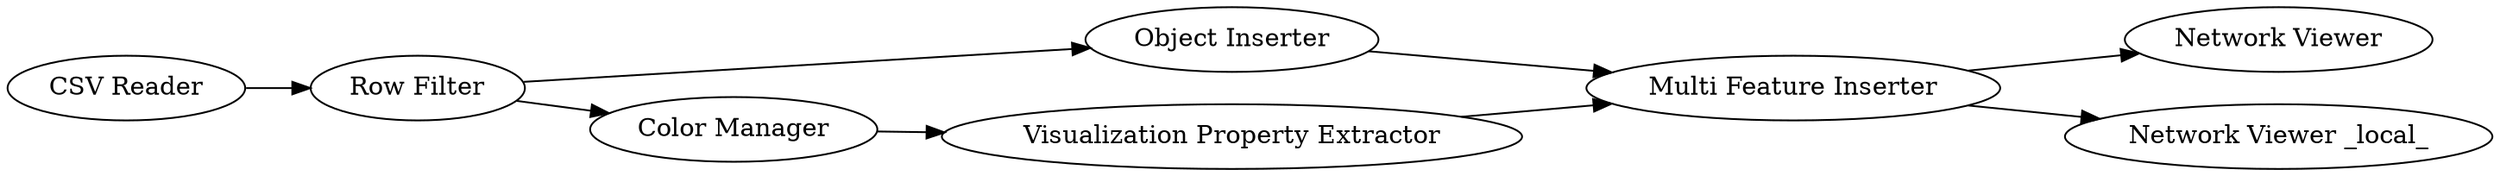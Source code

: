 digraph {
	5 -> 3
	7 -> 8
	8 -> 13
	3 -> 8
	5 -> 6
	8 -> 12
	6 -> 7
	1 -> 5
	5 [label="Row Filter"]
	13 [label="Network Viewer"]
	1 [label="CSV Reader"]
	7 [label="Visualization Property Extractor"]
	6 [label="Color Manager"]
	8 [label="Multi Feature Inserter"]
	3 [label="Object Inserter"]
	12 [label="Network Viewer _local_"]
	rankdir=LR
}
